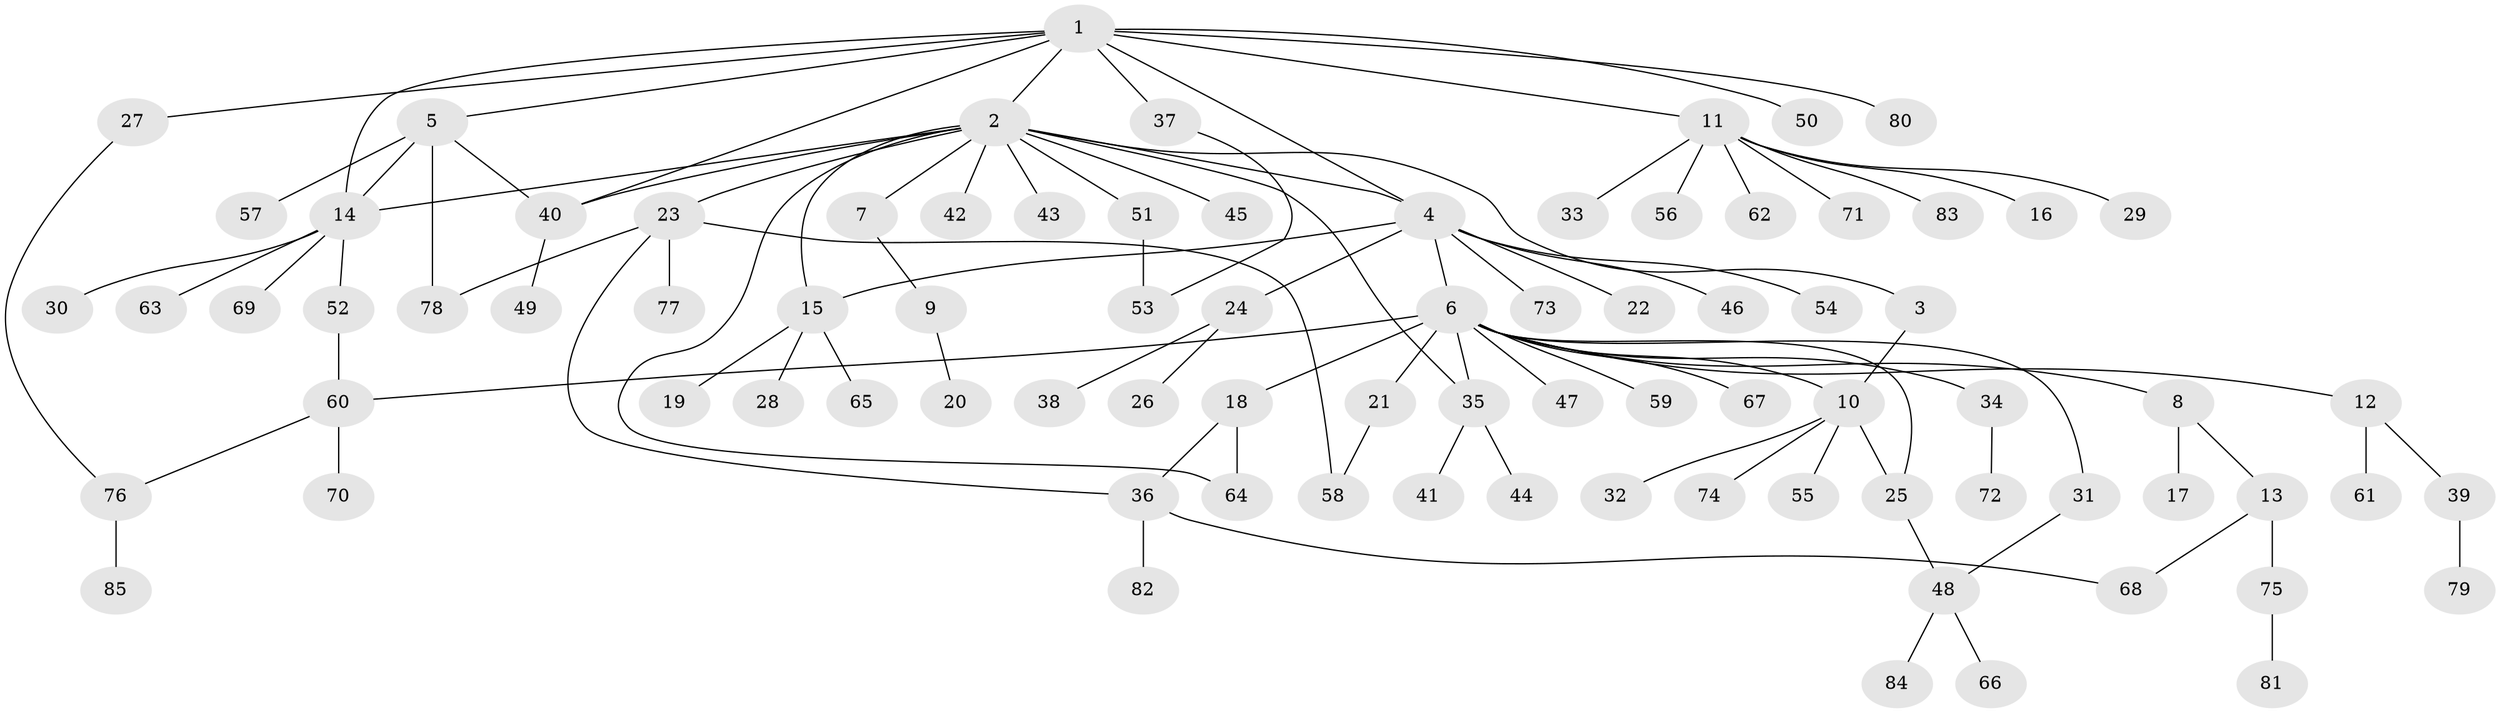 // coarse degree distribution, {15: 0.015873015873015872, 14: 0.015873015873015872, 8: 0.015873015873015872, 6: 0.031746031746031744, 13: 0.015873015873015872, 2: 0.1746031746031746, 1: 0.5873015873015873, 5: 0.015873015873015872, 3: 0.047619047619047616, 4: 0.06349206349206349, 7: 0.015873015873015872}
// Generated by graph-tools (version 1.1) at 2025/23/03/03/25 07:23:50]
// undirected, 85 vertices, 102 edges
graph export_dot {
graph [start="1"]
  node [color=gray90,style=filled];
  1;
  2;
  3;
  4;
  5;
  6;
  7;
  8;
  9;
  10;
  11;
  12;
  13;
  14;
  15;
  16;
  17;
  18;
  19;
  20;
  21;
  22;
  23;
  24;
  25;
  26;
  27;
  28;
  29;
  30;
  31;
  32;
  33;
  34;
  35;
  36;
  37;
  38;
  39;
  40;
  41;
  42;
  43;
  44;
  45;
  46;
  47;
  48;
  49;
  50;
  51;
  52;
  53;
  54;
  55;
  56;
  57;
  58;
  59;
  60;
  61;
  62;
  63;
  64;
  65;
  66;
  67;
  68;
  69;
  70;
  71;
  72;
  73;
  74;
  75;
  76;
  77;
  78;
  79;
  80;
  81;
  82;
  83;
  84;
  85;
  1 -- 2;
  1 -- 4;
  1 -- 5;
  1 -- 11;
  1 -- 14;
  1 -- 27;
  1 -- 37;
  1 -- 40;
  1 -- 50;
  1 -- 80;
  2 -- 3;
  2 -- 4;
  2 -- 7;
  2 -- 14;
  2 -- 15;
  2 -- 23;
  2 -- 35;
  2 -- 40;
  2 -- 42;
  2 -- 43;
  2 -- 45;
  2 -- 51;
  2 -- 64;
  3 -- 10;
  4 -- 6;
  4 -- 15;
  4 -- 22;
  4 -- 24;
  4 -- 46;
  4 -- 54;
  4 -- 73;
  5 -- 14;
  5 -- 40;
  5 -- 57;
  5 -- 78;
  6 -- 8;
  6 -- 10;
  6 -- 12;
  6 -- 18;
  6 -- 21;
  6 -- 25;
  6 -- 31;
  6 -- 34;
  6 -- 35;
  6 -- 47;
  6 -- 59;
  6 -- 60;
  6 -- 67;
  7 -- 9;
  8 -- 13;
  8 -- 17;
  9 -- 20;
  10 -- 25;
  10 -- 32;
  10 -- 55;
  10 -- 74;
  11 -- 16;
  11 -- 29;
  11 -- 33;
  11 -- 56;
  11 -- 62;
  11 -- 71;
  11 -- 83;
  12 -- 39;
  12 -- 61;
  13 -- 68;
  13 -- 75;
  14 -- 30;
  14 -- 52;
  14 -- 63;
  14 -- 69;
  15 -- 19;
  15 -- 28;
  15 -- 65;
  18 -- 36;
  18 -- 64;
  21 -- 58;
  23 -- 36;
  23 -- 58;
  23 -- 77;
  23 -- 78;
  24 -- 26;
  24 -- 38;
  25 -- 48;
  27 -- 76;
  31 -- 48;
  34 -- 72;
  35 -- 41;
  35 -- 44;
  36 -- 68;
  36 -- 82;
  37 -- 53;
  39 -- 79;
  40 -- 49;
  48 -- 66;
  48 -- 84;
  51 -- 53;
  52 -- 60;
  60 -- 70;
  60 -- 76;
  75 -- 81;
  76 -- 85;
}
